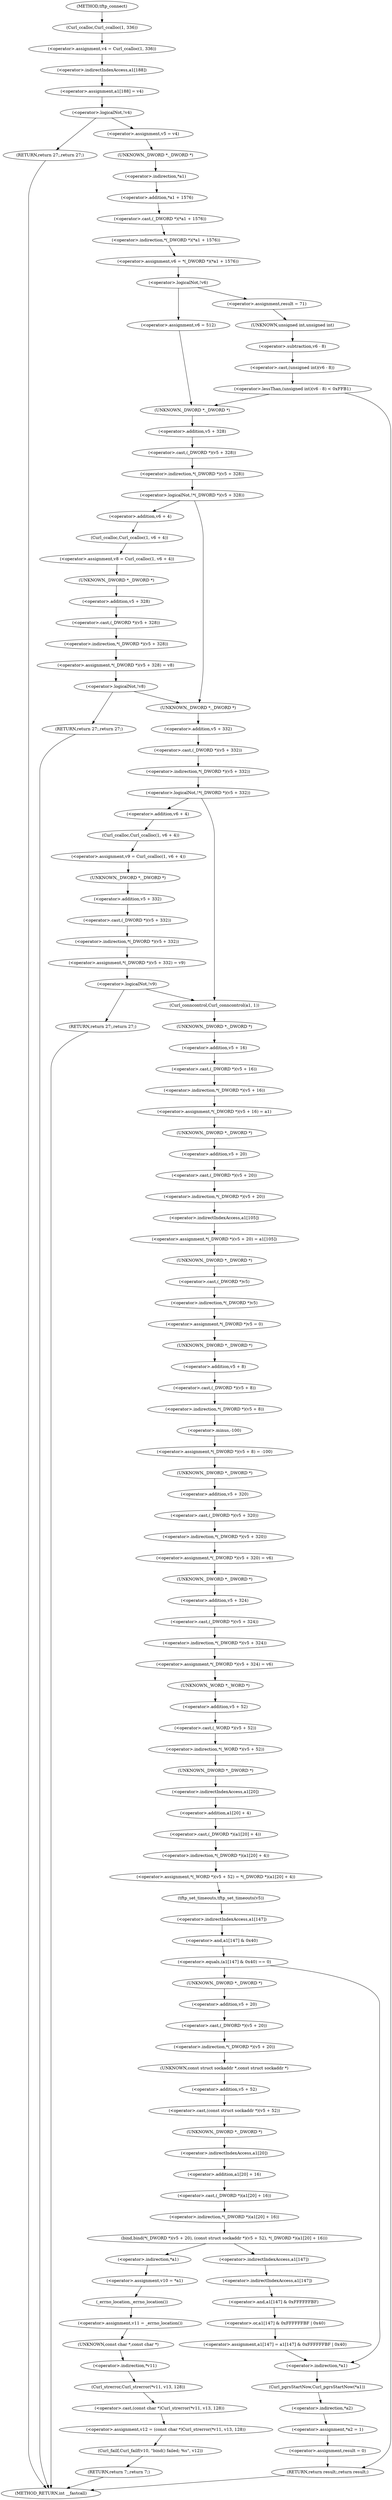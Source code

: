 digraph tftp_connect {  
"1000125" [label = "(<operator>.assignment,v4 = Curl_ccalloc(1, 336))" ]
"1000127" [label = "(Curl_ccalloc,Curl_ccalloc(1, 336))" ]
"1000130" [label = "(<operator>.assignment,a1[188] = v4)" ]
"1000131" [label = "(<operator>.indirectIndexAccess,a1[188])" ]
"1000136" [label = "(<operator>.logicalNot,!v4)" ]
"1000138" [label = "(RETURN,return 27;,return 27;)" ]
"1000140" [label = "(<operator>.assignment,v5 = v4)" ]
"1000143" [label = "(<operator>.assignment,v6 = *(_DWORD *)(*a1 + 1576))" ]
"1000145" [label = "(<operator>.indirection,*(_DWORD *)(*a1 + 1576))" ]
"1000146" [label = "(<operator>.cast,(_DWORD *)(*a1 + 1576))" ]
"1000147" [label = "(UNKNOWN,_DWORD *,_DWORD *)" ]
"1000148" [label = "(<operator>.addition,*a1 + 1576)" ]
"1000149" [label = "(<operator>.indirection,*a1)" ]
"1000153" [label = "(<operator>.logicalNot,!v6)" ]
"1000156" [label = "(<operator>.assignment,v6 = 512)" ]
"1000160" [label = "(<operator>.assignment,result = 71)" ]
"1000164" [label = "(<operator>.lessThan,(unsigned int)(v6 - 8) < 0xFFB1)" ]
"1000165" [label = "(<operator>.cast,(unsigned int)(v6 - 8))" ]
"1000166" [label = "(UNKNOWN,unsigned int,unsigned int)" ]
"1000167" [label = "(<operator>.subtraction,v6 - 8)" ]
"1000174" [label = "(<operator>.logicalNot,!*(_DWORD *)(v5 + 328))" ]
"1000175" [label = "(<operator>.indirection,*(_DWORD *)(v5 + 328))" ]
"1000176" [label = "(<operator>.cast,(_DWORD *)(v5 + 328))" ]
"1000177" [label = "(UNKNOWN,_DWORD *,_DWORD *)" ]
"1000178" [label = "(<operator>.addition,v5 + 328)" ]
"1000182" [label = "(<operator>.assignment,v8 = Curl_ccalloc(1, v6 + 4))" ]
"1000184" [label = "(Curl_ccalloc,Curl_ccalloc(1, v6 + 4))" ]
"1000186" [label = "(<operator>.addition,v6 + 4)" ]
"1000189" [label = "(<operator>.assignment,*(_DWORD *)(v5 + 328) = v8)" ]
"1000190" [label = "(<operator>.indirection,*(_DWORD *)(v5 + 328))" ]
"1000191" [label = "(<operator>.cast,(_DWORD *)(v5 + 328))" ]
"1000192" [label = "(UNKNOWN,_DWORD *,_DWORD *)" ]
"1000193" [label = "(<operator>.addition,v5 + 328)" ]
"1000198" [label = "(<operator>.logicalNot,!v8)" ]
"1000200" [label = "(RETURN,return 27;,return 27;)" ]
"1000203" [label = "(<operator>.logicalNot,!*(_DWORD *)(v5 + 332))" ]
"1000204" [label = "(<operator>.indirection,*(_DWORD *)(v5 + 332))" ]
"1000205" [label = "(<operator>.cast,(_DWORD *)(v5 + 332))" ]
"1000206" [label = "(UNKNOWN,_DWORD *,_DWORD *)" ]
"1000207" [label = "(<operator>.addition,v5 + 332)" ]
"1000211" [label = "(<operator>.assignment,v9 = Curl_ccalloc(1, v6 + 4))" ]
"1000213" [label = "(Curl_ccalloc,Curl_ccalloc(1, v6 + 4))" ]
"1000215" [label = "(<operator>.addition,v6 + 4)" ]
"1000218" [label = "(<operator>.assignment,*(_DWORD *)(v5 + 332) = v9)" ]
"1000219" [label = "(<operator>.indirection,*(_DWORD *)(v5 + 332))" ]
"1000220" [label = "(<operator>.cast,(_DWORD *)(v5 + 332))" ]
"1000221" [label = "(UNKNOWN,_DWORD *,_DWORD *)" ]
"1000222" [label = "(<operator>.addition,v5 + 332)" ]
"1000227" [label = "(<operator>.logicalNot,!v9)" ]
"1000229" [label = "(RETURN,return 27;,return 27;)" ]
"1000231" [label = "(Curl_conncontrol,Curl_conncontrol(a1, 1))" ]
"1000234" [label = "(<operator>.assignment,*(_DWORD *)(v5 + 16) = a1)" ]
"1000235" [label = "(<operator>.indirection,*(_DWORD *)(v5 + 16))" ]
"1000236" [label = "(<operator>.cast,(_DWORD *)(v5 + 16))" ]
"1000237" [label = "(UNKNOWN,_DWORD *,_DWORD *)" ]
"1000238" [label = "(<operator>.addition,v5 + 16)" ]
"1000242" [label = "(<operator>.assignment,*(_DWORD *)(v5 + 20) = a1[105])" ]
"1000243" [label = "(<operator>.indirection,*(_DWORD *)(v5 + 20))" ]
"1000244" [label = "(<operator>.cast,(_DWORD *)(v5 + 20))" ]
"1000245" [label = "(UNKNOWN,_DWORD *,_DWORD *)" ]
"1000246" [label = "(<operator>.addition,v5 + 20)" ]
"1000249" [label = "(<operator>.indirectIndexAccess,a1[105])" ]
"1000252" [label = "(<operator>.assignment,*(_DWORD *)v5 = 0)" ]
"1000253" [label = "(<operator>.indirection,*(_DWORD *)v5)" ]
"1000254" [label = "(<operator>.cast,(_DWORD *)v5)" ]
"1000255" [label = "(UNKNOWN,_DWORD *,_DWORD *)" ]
"1000258" [label = "(<operator>.assignment,*(_DWORD *)(v5 + 8) = -100)" ]
"1000259" [label = "(<operator>.indirection,*(_DWORD *)(v5 + 8))" ]
"1000260" [label = "(<operator>.cast,(_DWORD *)(v5 + 8))" ]
"1000261" [label = "(UNKNOWN,_DWORD *,_DWORD *)" ]
"1000262" [label = "(<operator>.addition,v5 + 8)" ]
"1000265" [label = "(<operator>.minus,-100)" ]
"1000267" [label = "(<operator>.assignment,*(_DWORD *)(v5 + 320) = v6)" ]
"1000268" [label = "(<operator>.indirection,*(_DWORD *)(v5 + 320))" ]
"1000269" [label = "(<operator>.cast,(_DWORD *)(v5 + 320))" ]
"1000270" [label = "(UNKNOWN,_DWORD *,_DWORD *)" ]
"1000271" [label = "(<operator>.addition,v5 + 320)" ]
"1000275" [label = "(<operator>.assignment,*(_DWORD *)(v5 + 324) = v6)" ]
"1000276" [label = "(<operator>.indirection,*(_DWORD *)(v5 + 324))" ]
"1000277" [label = "(<operator>.cast,(_DWORD *)(v5 + 324))" ]
"1000278" [label = "(UNKNOWN,_DWORD *,_DWORD *)" ]
"1000279" [label = "(<operator>.addition,v5 + 324)" ]
"1000283" [label = "(<operator>.assignment,*(_WORD *)(v5 + 52) = *(_DWORD *)(a1[20] + 4))" ]
"1000284" [label = "(<operator>.indirection,*(_WORD *)(v5 + 52))" ]
"1000285" [label = "(<operator>.cast,(_WORD *)(v5 + 52))" ]
"1000286" [label = "(UNKNOWN,_WORD *,_WORD *)" ]
"1000287" [label = "(<operator>.addition,v5 + 52)" ]
"1000290" [label = "(<operator>.indirection,*(_DWORD *)(a1[20] + 4))" ]
"1000291" [label = "(<operator>.cast,(_DWORD *)(a1[20] + 4))" ]
"1000292" [label = "(UNKNOWN,_DWORD *,_DWORD *)" ]
"1000293" [label = "(<operator>.addition,a1[20] + 4)" ]
"1000294" [label = "(<operator>.indirectIndexAccess,a1[20])" ]
"1000298" [label = "(tftp_set_timeouts,tftp_set_timeouts(v5))" ]
"1000301" [label = "(<operator>.equals,(a1[147] & 0x40) == 0)" ]
"1000302" [label = "(<operator>.and,a1[147] & 0x40)" ]
"1000303" [label = "(<operator>.indirectIndexAccess,a1[147])" ]
"1000310" [label = "(bind,bind(*(_DWORD *)(v5 + 20), (const struct sockaddr *)(v5 + 52), *(_DWORD *)(a1[20] + 16)))" ]
"1000311" [label = "(<operator>.indirection,*(_DWORD *)(v5 + 20))" ]
"1000312" [label = "(<operator>.cast,(_DWORD *)(v5 + 20))" ]
"1000313" [label = "(UNKNOWN,_DWORD *,_DWORD *)" ]
"1000314" [label = "(<operator>.addition,v5 + 20)" ]
"1000317" [label = "(<operator>.cast,(const struct sockaddr *)(v5 + 52))" ]
"1000318" [label = "(UNKNOWN,const struct sockaddr *,const struct sockaddr *)" ]
"1000319" [label = "(<operator>.addition,v5 + 52)" ]
"1000322" [label = "(<operator>.indirection,*(_DWORD *)(a1[20] + 16))" ]
"1000323" [label = "(<operator>.cast,(_DWORD *)(a1[20] + 16))" ]
"1000324" [label = "(UNKNOWN,_DWORD *,_DWORD *)" ]
"1000325" [label = "(<operator>.addition,a1[20] + 16)" ]
"1000326" [label = "(<operator>.indirectIndexAccess,a1[20])" ]
"1000331" [label = "(<operator>.assignment,v10 = *a1)" ]
"1000333" [label = "(<operator>.indirection,*a1)" ]
"1000335" [label = "(<operator>.assignment,v11 = _errno_location())" ]
"1000337" [label = "(_errno_location,_errno_location())" ]
"1000338" [label = "(<operator>.assignment,v12 = (const char *)Curl_strerror(*v11, v13, 128))" ]
"1000340" [label = "(<operator>.cast,(const char *)Curl_strerror(*v11, v13, 128))" ]
"1000341" [label = "(UNKNOWN,const char *,const char *)" ]
"1000342" [label = "(Curl_strerror,Curl_strerror(*v11, v13, 128))" ]
"1000343" [label = "(<operator>.indirection,*v11)" ]
"1000347" [label = "(Curl_failf,Curl_failf(v10, \"bind() failed; %s\", v12))" ]
"1000351" [label = "(RETURN,return 7;,return 7;)" ]
"1000353" [label = "(<operator>.assignment,a1[147] = a1[147] & 0xFFFFFFBF | 0x40)" ]
"1000354" [label = "(<operator>.indirectIndexAccess,a1[147])" ]
"1000357" [label = "(<operator>.or,a1[147] & 0xFFFFFFBF | 0x40)" ]
"1000358" [label = "(<operator>.and,a1[147] & 0xFFFFFFBF)" ]
"1000359" [label = "(<operator>.indirectIndexAccess,a1[147])" ]
"1000364" [label = "(Curl_pgrsStartNow,Curl_pgrsStartNow(*a1))" ]
"1000365" [label = "(<operator>.indirection,*a1)" ]
"1000367" [label = "(<operator>.assignment,*a2 = 1)" ]
"1000368" [label = "(<operator>.indirection,*a2)" ]
"1000371" [label = "(<operator>.assignment,result = 0)" ]
"1000374" [label = "(RETURN,return result;,return result;)" ]
"1000111" [label = "(METHOD,tftp_connect)" ]
"1000376" [label = "(METHOD_RETURN,int __fastcall)" ]
  "1000125" -> "1000131" 
  "1000127" -> "1000125" 
  "1000130" -> "1000136" 
  "1000131" -> "1000130" 
  "1000136" -> "1000138" 
  "1000136" -> "1000140" 
  "1000138" -> "1000376" 
  "1000140" -> "1000147" 
  "1000143" -> "1000153" 
  "1000145" -> "1000143" 
  "1000146" -> "1000145" 
  "1000147" -> "1000149" 
  "1000148" -> "1000146" 
  "1000149" -> "1000148" 
  "1000153" -> "1000156" 
  "1000153" -> "1000160" 
  "1000156" -> "1000177" 
  "1000160" -> "1000166" 
  "1000164" -> "1000177" 
  "1000164" -> "1000374" 
  "1000165" -> "1000164" 
  "1000166" -> "1000167" 
  "1000167" -> "1000165" 
  "1000174" -> "1000206" 
  "1000174" -> "1000186" 
  "1000175" -> "1000174" 
  "1000176" -> "1000175" 
  "1000177" -> "1000178" 
  "1000178" -> "1000176" 
  "1000182" -> "1000192" 
  "1000184" -> "1000182" 
  "1000186" -> "1000184" 
  "1000189" -> "1000198" 
  "1000190" -> "1000189" 
  "1000191" -> "1000190" 
  "1000192" -> "1000193" 
  "1000193" -> "1000191" 
  "1000198" -> "1000206" 
  "1000198" -> "1000200" 
  "1000200" -> "1000376" 
  "1000203" -> "1000215" 
  "1000203" -> "1000231" 
  "1000204" -> "1000203" 
  "1000205" -> "1000204" 
  "1000206" -> "1000207" 
  "1000207" -> "1000205" 
  "1000211" -> "1000221" 
  "1000213" -> "1000211" 
  "1000215" -> "1000213" 
  "1000218" -> "1000227" 
  "1000219" -> "1000218" 
  "1000220" -> "1000219" 
  "1000221" -> "1000222" 
  "1000222" -> "1000220" 
  "1000227" -> "1000229" 
  "1000227" -> "1000231" 
  "1000229" -> "1000376" 
  "1000231" -> "1000237" 
  "1000234" -> "1000245" 
  "1000235" -> "1000234" 
  "1000236" -> "1000235" 
  "1000237" -> "1000238" 
  "1000238" -> "1000236" 
  "1000242" -> "1000255" 
  "1000243" -> "1000249" 
  "1000244" -> "1000243" 
  "1000245" -> "1000246" 
  "1000246" -> "1000244" 
  "1000249" -> "1000242" 
  "1000252" -> "1000261" 
  "1000253" -> "1000252" 
  "1000254" -> "1000253" 
  "1000255" -> "1000254" 
  "1000258" -> "1000270" 
  "1000259" -> "1000265" 
  "1000260" -> "1000259" 
  "1000261" -> "1000262" 
  "1000262" -> "1000260" 
  "1000265" -> "1000258" 
  "1000267" -> "1000278" 
  "1000268" -> "1000267" 
  "1000269" -> "1000268" 
  "1000270" -> "1000271" 
  "1000271" -> "1000269" 
  "1000275" -> "1000286" 
  "1000276" -> "1000275" 
  "1000277" -> "1000276" 
  "1000278" -> "1000279" 
  "1000279" -> "1000277" 
  "1000283" -> "1000298" 
  "1000284" -> "1000292" 
  "1000285" -> "1000284" 
  "1000286" -> "1000287" 
  "1000287" -> "1000285" 
  "1000290" -> "1000283" 
  "1000291" -> "1000290" 
  "1000292" -> "1000294" 
  "1000293" -> "1000291" 
  "1000294" -> "1000293" 
  "1000298" -> "1000303" 
  "1000301" -> "1000313" 
  "1000301" -> "1000365" 
  "1000302" -> "1000301" 
  "1000303" -> "1000302" 
  "1000310" -> "1000333" 
  "1000310" -> "1000354" 
  "1000311" -> "1000318" 
  "1000312" -> "1000311" 
  "1000313" -> "1000314" 
  "1000314" -> "1000312" 
  "1000317" -> "1000324" 
  "1000318" -> "1000319" 
  "1000319" -> "1000317" 
  "1000322" -> "1000310" 
  "1000323" -> "1000322" 
  "1000324" -> "1000326" 
  "1000325" -> "1000323" 
  "1000326" -> "1000325" 
  "1000331" -> "1000337" 
  "1000333" -> "1000331" 
  "1000335" -> "1000341" 
  "1000337" -> "1000335" 
  "1000338" -> "1000347" 
  "1000340" -> "1000338" 
  "1000341" -> "1000343" 
  "1000342" -> "1000340" 
  "1000343" -> "1000342" 
  "1000347" -> "1000351" 
  "1000351" -> "1000376" 
  "1000353" -> "1000365" 
  "1000354" -> "1000359" 
  "1000357" -> "1000353" 
  "1000358" -> "1000357" 
  "1000359" -> "1000358" 
  "1000364" -> "1000368" 
  "1000365" -> "1000364" 
  "1000367" -> "1000371" 
  "1000368" -> "1000367" 
  "1000371" -> "1000374" 
  "1000374" -> "1000376" 
  "1000111" -> "1000127" 
}

